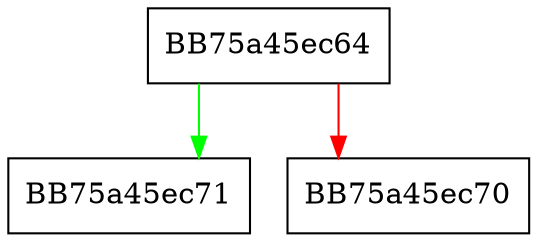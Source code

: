 digraph pagerReportSize {
  node [shape="box"];
  graph [splines=ortho];
  BB75a45ec64 -> BB75a45ec71 [color="green"];
  BB75a45ec64 -> BB75a45ec70 [color="red"];
}